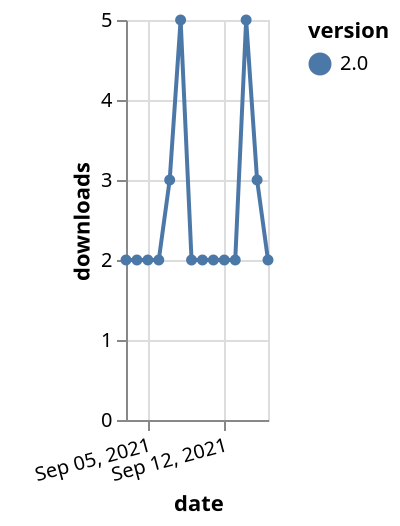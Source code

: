 {"$schema": "https://vega.github.io/schema/vega-lite/v5.json", "description": "A simple bar chart with embedded data.", "data": {"values": [{"date": "2021-09-03", "total": 3485, "delta": 2, "version": "2.0"}, {"date": "2021-09-04", "total": 3487, "delta": 2, "version": "2.0"}, {"date": "2021-09-05", "total": 3489, "delta": 2, "version": "2.0"}, {"date": "2021-09-06", "total": 3491, "delta": 2, "version": "2.0"}, {"date": "2021-09-07", "total": 3494, "delta": 3, "version": "2.0"}, {"date": "2021-09-08", "total": 3499, "delta": 5, "version": "2.0"}, {"date": "2021-09-09", "total": 3501, "delta": 2, "version": "2.0"}, {"date": "2021-09-10", "total": 3503, "delta": 2, "version": "2.0"}, {"date": "2021-09-11", "total": 3505, "delta": 2, "version": "2.0"}, {"date": "2021-09-12", "total": 3507, "delta": 2, "version": "2.0"}, {"date": "2021-09-13", "total": 3509, "delta": 2, "version": "2.0"}, {"date": "2021-09-14", "total": 3514, "delta": 5, "version": "2.0"}, {"date": "2021-09-15", "total": 3517, "delta": 3, "version": "2.0"}, {"date": "2021-09-16", "total": 3519, "delta": 2, "version": "2.0"}]}, "width": "container", "mark": {"type": "line", "point": {"filled": true}}, "encoding": {"x": {"field": "date", "type": "temporal", "timeUnit": "yearmonthdate", "title": "date", "axis": {"labelAngle": -15}}, "y": {"field": "delta", "type": "quantitative", "title": "downloads"}, "color": {"field": "version", "type": "nominal"}, "tooltip": {"field": "delta"}}}